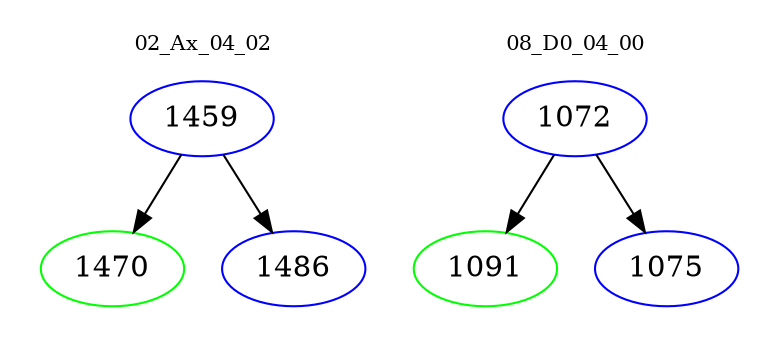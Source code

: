digraph{
subgraph cluster_0 {
color = white
label = "02_Ax_04_02";
fontsize=10;
T0_1459 [label="1459", color="blue"]
T0_1459 -> T0_1470 [color="black"]
T0_1470 [label="1470", color="green"]
T0_1459 -> T0_1486 [color="black"]
T0_1486 [label="1486", color="blue"]
}
subgraph cluster_1 {
color = white
label = "08_D0_04_00";
fontsize=10;
T1_1072 [label="1072", color="blue"]
T1_1072 -> T1_1091 [color="black"]
T1_1091 [label="1091", color="green"]
T1_1072 -> T1_1075 [color="black"]
T1_1075 [label="1075", color="blue"]
}
}
